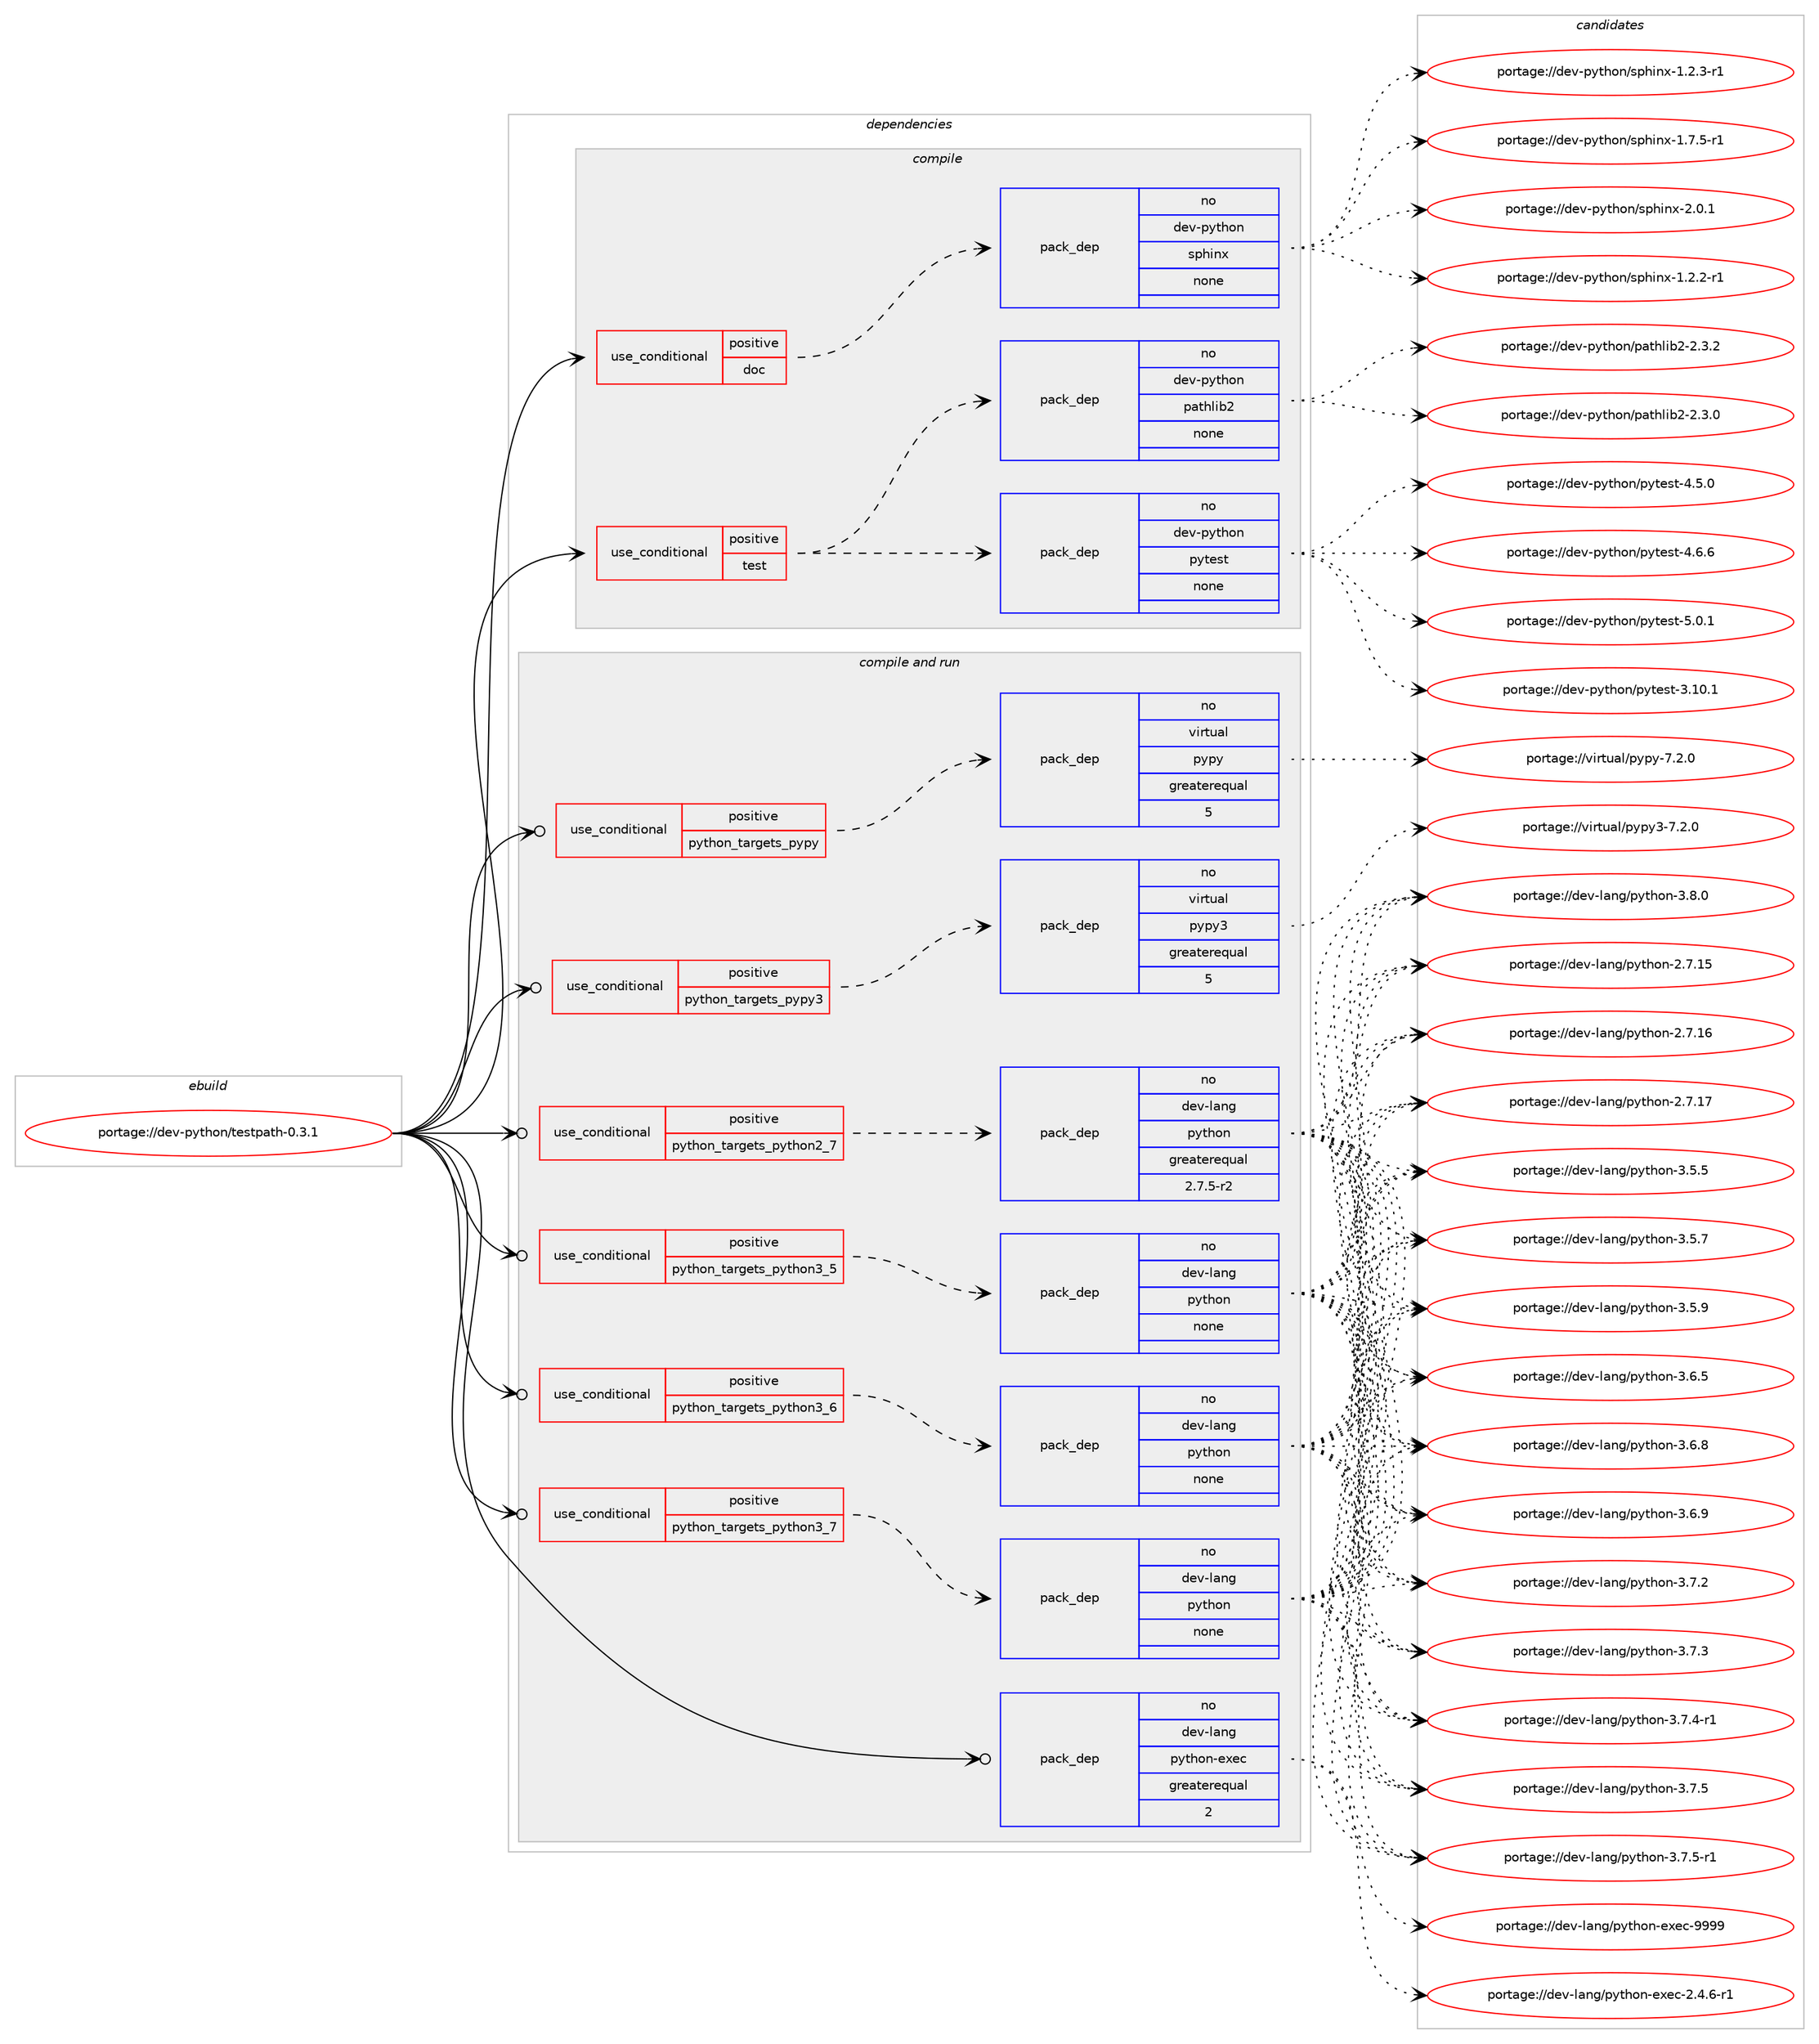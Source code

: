 digraph prolog {

# *************
# Graph options
# *************

newrank=true;
concentrate=true;
compound=true;
graph [rankdir=LR,fontname=Helvetica,fontsize=10,ranksep=1.5];#, ranksep=2.5, nodesep=0.2];
edge  [arrowhead=vee];
node  [fontname=Helvetica,fontsize=10];

# **********
# The ebuild
# **********

subgraph cluster_leftcol {
color=gray;
rank=same;
label=<<i>ebuild</i>>;
id [label="portage://dev-python/testpath-0.3.1", color=red, width=4, href="../dev-python/testpath-0.3.1.svg"];
}

# ****************
# The dependencies
# ****************

subgraph cluster_midcol {
color=gray;
label=<<i>dependencies</i>>;
subgraph cluster_compile {
fillcolor="#eeeeee";
style=filled;
label=<<i>compile</i>>;
subgraph cond39681 {
dependency175491 [label=<<TABLE BORDER="0" CELLBORDER="1" CELLSPACING="0" CELLPADDING="4"><TR><TD ROWSPAN="3" CELLPADDING="10">use_conditional</TD></TR><TR><TD>positive</TD></TR><TR><TD>doc</TD></TR></TABLE>>, shape=none, color=red];
subgraph pack132406 {
dependency175492 [label=<<TABLE BORDER="0" CELLBORDER="1" CELLSPACING="0" CELLPADDING="4" WIDTH="220"><TR><TD ROWSPAN="6" CELLPADDING="30">pack_dep</TD></TR><TR><TD WIDTH="110">no</TD></TR><TR><TD>dev-python</TD></TR><TR><TD>sphinx</TD></TR><TR><TD>none</TD></TR><TR><TD></TD></TR></TABLE>>, shape=none, color=blue];
}
dependency175491:e -> dependency175492:w [weight=20,style="dashed",arrowhead="vee"];
}
id:e -> dependency175491:w [weight=20,style="solid",arrowhead="vee"];
subgraph cond39682 {
dependency175493 [label=<<TABLE BORDER="0" CELLBORDER="1" CELLSPACING="0" CELLPADDING="4"><TR><TD ROWSPAN="3" CELLPADDING="10">use_conditional</TD></TR><TR><TD>positive</TD></TR><TR><TD>test</TD></TR></TABLE>>, shape=none, color=red];
subgraph pack132407 {
dependency175494 [label=<<TABLE BORDER="0" CELLBORDER="1" CELLSPACING="0" CELLPADDING="4" WIDTH="220"><TR><TD ROWSPAN="6" CELLPADDING="30">pack_dep</TD></TR><TR><TD WIDTH="110">no</TD></TR><TR><TD>dev-python</TD></TR><TR><TD>pathlib2</TD></TR><TR><TD>none</TD></TR><TR><TD></TD></TR></TABLE>>, shape=none, color=blue];
}
dependency175493:e -> dependency175494:w [weight=20,style="dashed",arrowhead="vee"];
subgraph pack132408 {
dependency175495 [label=<<TABLE BORDER="0" CELLBORDER="1" CELLSPACING="0" CELLPADDING="4" WIDTH="220"><TR><TD ROWSPAN="6" CELLPADDING="30">pack_dep</TD></TR><TR><TD WIDTH="110">no</TD></TR><TR><TD>dev-python</TD></TR><TR><TD>pytest</TD></TR><TR><TD>none</TD></TR><TR><TD></TD></TR></TABLE>>, shape=none, color=blue];
}
dependency175493:e -> dependency175495:w [weight=20,style="dashed",arrowhead="vee"];
}
id:e -> dependency175493:w [weight=20,style="solid",arrowhead="vee"];
}
subgraph cluster_compileandrun {
fillcolor="#eeeeee";
style=filled;
label=<<i>compile and run</i>>;
subgraph cond39683 {
dependency175496 [label=<<TABLE BORDER="0" CELLBORDER="1" CELLSPACING="0" CELLPADDING="4"><TR><TD ROWSPAN="3" CELLPADDING="10">use_conditional</TD></TR><TR><TD>positive</TD></TR><TR><TD>python_targets_pypy</TD></TR></TABLE>>, shape=none, color=red];
subgraph pack132409 {
dependency175497 [label=<<TABLE BORDER="0" CELLBORDER="1" CELLSPACING="0" CELLPADDING="4" WIDTH="220"><TR><TD ROWSPAN="6" CELLPADDING="30">pack_dep</TD></TR><TR><TD WIDTH="110">no</TD></TR><TR><TD>virtual</TD></TR><TR><TD>pypy</TD></TR><TR><TD>greaterequal</TD></TR><TR><TD>5</TD></TR></TABLE>>, shape=none, color=blue];
}
dependency175496:e -> dependency175497:w [weight=20,style="dashed",arrowhead="vee"];
}
id:e -> dependency175496:w [weight=20,style="solid",arrowhead="odotvee"];
subgraph cond39684 {
dependency175498 [label=<<TABLE BORDER="0" CELLBORDER="1" CELLSPACING="0" CELLPADDING="4"><TR><TD ROWSPAN="3" CELLPADDING="10">use_conditional</TD></TR><TR><TD>positive</TD></TR><TR><TD>python_targets_pypy3</TD></TR></TABLE>>, shape=none, color=red];
subgraph pack132410 {
dependency175499 [label=<<TABLE BORDER="0" CELLBORDER="1" CELLSPACING="0" CELLPADDING="4" WIDTH="220"><TR><TD ROWSPAN="6" CELLPADDING="30">pack_dep</TD></TR><TR><TD WIDTH="110">no</TD></TR><TR><TD>virtual</TD></TR><TR><TD>pypy3</TD></TR><TR><TD>greaterequal</TD></TR><TR><TD>5</TD></TR></TABLE>>, shape=none, color=blue];
}
dependency175498:e -> dependency175499:w [weight=20,style="dashed",arrowhead="vee"];
}
id:e -> dependency175498:w [weight=20,style="solid",arrowhead="odotvee"];
subgraph cond39685 {
dependency175500 [label=<<TABLE BORDER="0" CELLBORDER="1" CELLSPACING="0" CELLPADDING="4"><TR><TD ROWSPAN="3" CELLPADDING="10">use_conditional</TD></TR><TR><TD>positive</TD></TR><TR><TD>python_targets_python2_7</TD></TR></TABLE>>, shape=none, color=red];
subgraph pack132411 {
dependency175501 [label=<<TABLE BORDER="0" CELLBORDER="1" CELLSPACING="0" CELLPADDING="4" WIDTH="220"><TR><TD ROWSPAN="6" CELLPADDING="30">pack_dep</TD></TR><TR><TD WIDTH="110">no</TD></TR><TR><TD>dev-lang</TD></TR><TR><TD>python</TD></TR><TR><TD>greaterequal</TD></TR><TR><TD>2.7.5-r2</TD></TR></TABLE>>, shape=none, color=blue];
}
dependency175500:e -> dependency175501:w [weight=20,style="dashed",arrowhead="vee"];
}
id:e -> dependency175500:w [weight=20,style="solid",arrowhead="odotvee"];
subgraph cond39686 {
dependency175502 [label=<<TABLE BORDER="0" CELLBORDER="1" CELLSPACING="0" CELLPADDING="4"><TR><TD ROWSPAN="3" CELLPADDING="10">use_conditional</TD></TR><TR><TD>positive</TD></TR><TR><TD>python_targets_python3_5</TD></TR></TABLE>>, shape=none, color=red];
subgraph pack132412 {
dependency175503 [label=<<TABLE BORDER="0" CELLBORDER="1" CELLSPACING="0" CELLPADDING="4" WIDTH="220"><TR><TD ROWSPAN="6" CELLPADDING="30">pack_dep</TD></TR><TR><TD WIDTH="110">no</TD></TR><TR><TD>dev-lang</TD></TR><TR><TD>python</TD></TR><TR><TD>none</TD></TR><TR><TD></TD></TR></TABLE>>, shape=none, color=blue];
}
dependency175502:e -> dependency175503:w [weight=20,style="dashed",arrowhead="vee"];
}
id:e -> dependency175502:w [weight=20,style="solid",arrowhead="odotvee"];
subgraph cond39687 {
dependency175504 [label=<<TABLE BORDER="0" CELLBORDER="1" CELLSPACING="0" CELLPADDING="4"><TR><TD ROWSPAN="3" CELLPADDING="10">use_conditional</TD></TR><TR><TD>positive</TD></TR><TR><TD>python_targets_python3_6</TD></TR></TABLE>>, shape=none, color=red];
subgraph pack132413 {
dependency175505 [label=<<TABLE BORDER="0" CELLBORDER="1" CELLSPACING="0" CELLPADDING="4" WIDTH="220"><TR><TD ROWSPAN="6" CELLPADDING="30">pack_dep</TD></TR><TR><TD WIDTH="110">no</TD></TR><TR><TD>dev-lang</TD></TR><TR><TD>python</TD></TR><TR><TD>none</TD></TR><TR><TD></TD></TR></TABLE>>, shape=none, color=blue];
}
dependency175504:e -> dependency175505:w [weight=20,style="dashed",arrowhead="vee"];
}
id:e -> dependency175504:w [weight=20,style="solid",arrowhead="odotvee"];
subgraph cond39688 {
dependency175506 [label=<<TABLE BORDER="0" CELLBORDER="1" CELLSPACING="0" CELLPADDING="4"><TR><TD ROWSPAN="3" CELLPADDING="10">use_conditional</TD></TR><TR><TD>positive</TD></TR><TR><TD>python_targets_python3_7</TD></TR></TABLE>>, shape=none, color=red];
subgraph pack132414 {
dependency175507 [label=<<TABLE BORDER="0" CELLBORDER="1" CELLSPACING="0" CELLPADDING="4" WIDTH="220"><TR><TD ROWSPAN="6" CELLPADDING="30">pack_dep</TD></TR><TR><TD WIDTH="110">no</TD></TR><TR><TD>dev-lang</TD></TR><TR><TD>python</TD></TR><TR><TD>none</TD></TR><TR><TD></TD></TR></TABLE>>, shape=none, color=blue];
}
dependency175506:e -> dependency175507:w [weight=20,style="dashed",arrowhead="vee"];
}
id:e -> dependency175506:w [weight=20,style="solid",arrowhead="odotvee"];
subgraph pack132415 {
dependency175508 [label=<<TABLE BORDER="0" CELLBORDER="1" CELLSPACING="0" CELLPADDING="4" WIDTH="220"><TR><TD ROWSPAN="6" CELLPADDING="30">pack_dep</TD></TR><TR><TD WIDTH="110">no</TD></TR><TR><TD>dev-lang</TD></TR><TR><TD>python-exec</TD></TR><TR><TD>greaterequal</TD></TR><TR><TD>2</TD></TR></TABLE>>, shape=none, color=blue];
}
id:e -> dependency175508:w [weight=20,style="solid",arrowhead="odotvee"];
}
subgraph cluster_run {
fillcolor="#eeeeee";
style=filled;
label=<<i>run</i>>;
}
}

# **************
# The candidates
# **************

subgraph cluster_choices {
rank=same;
color=gray;
label=<<i>candidates</i>>;

subgraph choice132406 {
color=black;
nodesep=1;
choiceportage10010111845112121116104111110471151121041051101204549465046504511449 [label="portage://dev-python/sphinx-1.2.2-r1", color=red, width=4,href="../dev-python/sphinx-1.2.2-r1.svg"];
choiceportage10010111845112121116104111110471151121041051101204549465046514511449 [label="portage://dev-python/sphinx-1.2.3-r1", color=red, width=4,href="../dev-python/sphinx-1.2.3-r1.svg"];
choiceportage10010111845112121116104111110471151121041051101204549465546534511449 [label="portage://dev-python/sphinx-1.7.5-r1", color=red, width=4,href="../dev-python/sphinx-1.7.5-r1.svg"];
choiceportage1001011184511212111610411111047115112104105110120455046484649 [label="portage://dev-python/sphinx-2.0.1", color=red, width=4,href="../dev-python/sphinx-2.0.1.svg"];
dependency175492:e -> choiceportage10010111845112121116104111110471151121041051101204549465046504511449:w [style=dotted,weight="100"];
dependency175492:e -> choiceportage10010111845112121116104111110471151121041051101204549465046514511449:w [style=dotted,weight="100"];
dependency175492:e -> choiceportage10010111845112121116104111110471151121041051101204549465546534511449:w [style=dotted,weight="100"];
dependency175492:e -> choiceportage1001011184511212111610411111047115112104105110120455046484649:w [style=dotted,weight="100"];
}
subgraph choice132407 {
color=black;
nodesep=1;
choiceportage1001011184511212111610411111047112971161041081059850455046514648 [label="portage://dev-python/pathlib2-2.3.0", color=red, width=4,href="../dev-python/pathlib2-2.3.0.svg"];
choiceportage1001011184511212111610411111047112971161041081059850455046514650 [label="portage://dev-python/pathlib2-2.3.2", color=red, width=4,href="../dev-python/pathlib2-2.3.2.svg"];
dependency175494:e -> choiceportage1001011184511212111610411111047112971161041081059850455046514648:w [style=dotted,weight="100"];
dependency175494:e -> choiceportage1001011184511212111610411111047112971161041081059850455046514650:w [style=dotted,weight="100"];
}
subgraph choice132408 {
color=black;
nodesep=1;
choiceportage100101118451121211161041111104711212111610111511645514649484649 [label="portage://dev-python/pytest-3.10.1", color=red, width=4,href="../dev-python/pytest-3.10.1.svg"];
choiceportage1001011184511212111610411111047112121116101115116455246534648 [label="portage://dev-python/pytest-4.5.0", color=red, width=4,href="../dev-python/pytest-4.5.0.svg"];
choiceportage1001011184511212111610411111047112121116101115116455246544654 [label="portage://dev-python/pytest-4.6.6", color=red, width=4,href="../dev-python/pytest-4.6.6.svg"];
choiceportage1001011184511212111610411111047112121116101115116455346484649 [label="portage://dev-python/pytest-5.0.1", color=red, width=4,href="../dev-python/pytest-5.0.1.svg"];
dependency175495:e -> choiceportage100101118451121211161041111104711212111610111511645514649484649:w [style=dotted,weight="100"];
dependency175495:e -> choiceportage1001011184511212111610411111047112121116101115116455246534648:w [style=dotted,weight="100"];
dependency175495:e -> choiceportage1001011184511212111610411111047112121116101115116455246544654:w [style=dotted,weight="100"];
dependency175495:e -> choiceportage1001011184511212111610411111047112121116101115116455346484649:w [style=dotted,weight="100"];
}
subgraph choice132409 {
color=black;
nodesep=1;
choiceportage1181051141161179710847112121112121455546504648 [label="portage://virtual/pypy-7.2.0", color=red, width=4,href="../virtual/pypy-7.2.0.svg"];
dependency175497:e -> choiceportage1181051141161179710847112121112121455546504648:w [style=dotted,weight="100"];
}
subgraph choice132410 {
color=black;
nodesep=1;
choiceportage118105114116117971084711212111212151455546504648 [label="portage://virtual/pypy3-7.2.0", color=red, width=4,href="../virtual/pypy3-7.2.0.svg"];
dependency175499:e -> choiceportage118105114116117971084711212111212151455546504648:w [style=dotted,weight="100"];
}
subgraph choice132411 {
color=black;
nodesep=1;
choiceportage10010111845108971101034711212111610411111045504655464953 [label="portage://dev-lang/python-2.7.15", color=red, width=4,href="../dev-lang/python-2.7.15.svg"];
choiceportage10010111845108971101034711212111610411111045504655464954 [label="portage://dev-lang/python-2.7.16", color=red, width=4,href="../dev-lang/python-2.7.16.svg"];
choiceportage10010111845108971101034711212111610411111045504655464955 [label="portage://dev-lang/python-2.7.17", color=red, width=4,href="../dev-lang/python-2.7.17.svg"];
choiceportage100101118451089711010347112121116104111110455146534653 [label="portage://dev-lang/python-3.5.5", color=red, width=4,href="../dev-lang/python-3.5.5.svg"];
choiceportage100101118451089711010347112121116104111110455146534655 [label="portage://dev-lang/python-3.5.7", color=red, width=4,href="../dev-lang/python-3.5.7.svg"];
choiceportage100101118451089711010347112121116104111110455146534657 [label="portage://dev-lang/python-3.5.9", color=red, width=4,href="../dev-lang/python-3.5.9.svg"];
choiceportage100101118451089711010347112121116104111110455146544653 [label="portage://dev-lang/python-3.6.5", color=red, width=4,href="../dev-lang/python-3.6.5.svg"];
choiceportage100101118451089711010347112121116104111110455146544656 [label="portage://dev-lang/python-3.6.8", color=red, width=4,href="../dev-lang/python-3.6.8.svg"];
choiceportage100101118451089711010347112121116104111110455146544657 [label="portage://dev-lang/python-3.6.9", color=red, width=4,href="../dev-lang/python-3.6.9.svg"];
choiceportage100101118451089711010347112121116104111110455146554650 [label="portage://dev-lang/python-3.7.2", color=red, width=4,href="../dev-lang/python-3.7.2.svg"];
choiceportage100101118451089711010347112121116104111110455146554651 [label="portage://dev-lang/python-3.7.3", color=red, width=4,href="../dev-lang/python-3.7.3.svg"];
choiceportage1001011184510897110103471121211161041111104551465546524511449 [label="portage://dev-lang/python-3.7.4-r1", color=red, width=4,href="../dev-lang/python-3.7.4-r1.svg"];
choiceportage100101118451089711010347112121116104111110455146554653 [label="portage://dev-lang/python-3.7.5", color=red, width=4,href="../dev-lang/python-3.7.5.svg"];
choiceportage1001011184510897110103471121211161041111104551465546534511449 [label="portage://dev-lang/python-3.7.5-r1", color=red, width=4,href="../dev-lang/python-3.7.5-r1.svg"];
choiceportage100101118451089711010347112121116104111110455146564648 [label="portage://dev-lang/python-3.8.0", color=red, width=4,href="../dev-lang/python-3.8.0.svg"];
dependency175501:e -> choiceportage10010111845108971101034711212111610411111045504655464953:w [style=dotted,weight="100"];
dependency175501:e -> choiceportage10010111845108971101034711212111610411111045504655464954:w [style=dotted,weight="100"];
dependency175501:e -> choiceportage10010111845108971101034711212111610411111045504655464955:w [style=dotted,weight="100"];
dependency175501:e -> choiceportage100101118451089711010347112121116104111110455146534653:w [style=dotted,weight="100"];
dependency175501:e -> choiceportage100101118451089711010347112121116104111110455146534655:w [style=dotted,weight="100"];
dependency175501:e -> choiceportage100101118451089711010347112121116104111110455146534657:w [style=dotted,weight="100"];
dependency175501:e -> choiceportage100101118451089711010347112121116104111110455146544653:w [style=dotted,weight="100"];
dependency175501:e -> choiceportage100101118451089711010347112121116104111110455146544656:w [style=dotted,weight="100"];
dependency175501:e -> choiceportage100101118451089711010347112121116104111110455146544657:w [style=dotted,weight="100"];
dependency175501:e -> choiceportage100101118451089711010347112121116104111110455146554650:w [style=dotted,weight="100"];
dependency175501:e -> choiceportage100101118451089711010347112121116104111110455146554651:w [style=dotted,weight="100"];
dependency175501:e -> choiceportage1001011184510897110103471121211161041111104551465546524511449:w [style=dotted,weight="100"];
dependency175501:e -> choiceportage100101118451089711010347112121116104111110455146554653:w [style=dotted,weight="100"];
dependency175501:e -> choiceportage1001011184510897110103471121211161041111104551465546534511449:w [style=dotted,weight="100"];
dependency175501:e -> choiceportage100101118451089711010347112121116104111110455146564648:w [style=dotted,weight="100"];
}
subgraph choice132412 {
color=black;
nodesep=1;
choiceportage10010111845108971101034711212111610411111045504655464953 [label="portage://dev-lang/python-2.7.15", color=red, width=4,href="../dev-lang/python-2.7.15.svg"];
choiceportage10010111845108971101034711212111610411111045504655464954 [label="portage://dev-lang/python-2.7.16", color=red, width=4,href="../dev-lang/python-2.7.16.svg"];
choiceportage10010111845108971101034711212111610411111045504655464955 [label="portage://dev-lang/python-2.7.17", color=red, width=4,href="../dev-lang/python-2.7.17.svg"];
choiceportage100101118451089711010347112121116104111110455146534653 [label="portage://dev-lang/python-3.5.5", color=red, width=4,href="../dev-lang/python-3.5.5.svg"];
choiceportage100101118451089711010347112121116104111110455146534655 [label="portage://dev-lang/python-3.5.7", color=red, width=4,href="../dev-lang/python-3.5.7.svg"];
choiceportage100101118451089711010347112121116104111110455146534657 [label="portage://dev-lang/python-3.5.9", color=red, width=4,href="../dev-lang/python-3.5.9.svg"];
choiceportage100101118451089711010347112121116104111110455146544653 [label="portage://dev-lang/python-3.6.5", color=red, width=4,href="../dev-lang/python-3.6.5.svg"];
choiceportage100101118451089711010347112121116104111110455146544656 [label="portage://dev-lang/python-3.6.8", color=red, width=4,href="../dev-lang/python-3.6.8.svg"];
choiceportage100101118451089711010347112121116104111110455146544657 [label="portage://dev-lang/python-3.6.9", color=red, width=4,href="../dev-lang/python-3.6.9.svg"];
choiceportage100101118451089711010347112121116104111110455146554650 [label="portage://dev-lang/python-3.7.2", color=red, width=4,href="../dev-lang/python-3.7.2.svg"];
choiceportage100101118451089711010347112121116104111110455146554651 [label="portage://dev-lang/python-3.7.3", color=red, width=4,href="../dev-lang/python-3.7.3.svg"];
choiceportage1001011184510897110103471121211161041111104551465546524511449 [label="portage://dev-lang/python-3.7.4-r1", color=red, width=4,href="../dev-lang/python-3.7.4-r1.svg"];
choiceportage100101118451089711010347112121116104111110455146554653 [label="portage://dev-lang/python-3.7.5", color=red, width=4,href="../dev-lang/python-3.7.5.svg"];
choiceportage1001011184510897110103471121211161041111104551465546534511449 [label="portage://dev-lang/python-3.7.5-r1", color=red, width=4,href="../dev-lang/python-3.7.5-r1.svg"];
choiceportage100101118451089711010347112121116104111110455146564648 [label="portage://dev-lang/python-3.8.0", color=red, width=4,href="../dev-lang/python-3.8.0.svg"];
dependency175503:e -> choiceportage10010111845108971101034711212111610411111045504655464953:w [style=dotted,weight="100"];
dependency175503:e -> choiceportage10010111845108971101034711212111610411111045504655464954:w [style=dotted,weight="100"];
dependency175503:e -> choiceportage10010111845108971101034711212111610411111045504655464955:w [style=dotted,weight="100"];
dependency175503:e -> choiceportage100101118451089711010347112121116104111110455146534653:w [style=dotted,weight="100"];
dependency175503:e -> choiceportage100101118451089711010347112121116104111110455146534655:w [style=dotted,weight="100"];
dependency175503:e -> choiceportage100101118451089711010347112121116104111110455146534657:w [style=dotted,weight="100"];
dependency175503:e -> choiceportage100101118451089711010347112121116104111110455146544653:w [style=dotted,weight="100"];
dependency175503:e -> choiceportage100101118451089711010347112121116104111110455146544656:w [style=dotted,weight="100"];
dependency175503:e -> choiceportage100101118451089711010347112121116104111110455146544657:w [style=dotted,weight="100"];
dependency175503:e -> choiceportage100101118451089711010347112121116104111110455146554650:w [style=dotted,weight="100"];
dependency175503:e -> choiceportage100101118451089711010347112121116104111110455146554651:w [style=dotted,weight="100"];
dependency175503:e -> choiceportage1001011184510897110103471121211161041111104551465546524511449:w [style=dotted,weight="100"];
dependency175503:e -> choiceportage100101118451089711010347112121116104111110455146554653:w [style=dotted,weight="100"];
dependency175503:e -> choiceportage1001011184510897110103471121211161041111104551465546534511449:w [style=dotted,weight="100"];
dependency175503:e -> choiceportage100101118451089711010347112121116104111110455146564648:w [style=dotted,weight="100"];
}
subgraph choice132413 {
color=black;
nodesep=1;
choiceportage10010111845108971101034711212111610411111045504655464953 [label="portage://dev-lang/python-2.7.15", color=red, width=4,href="../dev-lang/python-2.7.15.svg"];
choiceportage10010111845108971101034711212111610411111045504655464954 [label="portage://dev-lang/python-2.7.16", color=red, width=4,href="../dev-lang/python-2.7.16.svg"];
choiceportage10010111845108971101034711212111610411111045504655464955 [label="portage://dev-lang/python-2.7.17", color=red, width=4,href="../dev-lang/python-2.7.17.svg"];
choiceportage100101118451089711010347112121116104111110455146534653 [label="portage://dev-lang/python-3.5.5", color=red, width=4,href="../dev-lang/python-3.5.5.svg"];
choiceportage100101118451089711010347112121116104111110455146534655 [label="portage://dev-lang/python-3.5.7", color=red, width=4,href="../dev-lang/python-3.5.7.svg"];
choiceportage100101118451089711010347112121116104111110455146534657 [label="portage://dev-lang/python-3.5.9", color=red, width=4,href="../dev-lang/python-3.5.9.svg"];
choiceportage100101118451089711010347112121116104111110455146544653 [label="portage://dev-lang/python-3.6.5", color=red, width=4,href="../dev-lang/python-3.6.5.svg"];
choiceportage100101118451089711010347112121116104111110455146544656 [label="portage://dev-lang/python-3.6.8", color=red, width=4,href="../dev-lang/python-3.6.8.svg"];
choiceportage100101118451089711010347112121116104111110455146544657 [label="portage://dev-lang/python-3.6.9", color=red, width=4,href="../dev-lang/python-3.6.9.svg"];
choiceportage100101118451089711010347112121116104111110455146554650 [label="portage://dev-lang/python-3.7.2", color=red, width=4,href="../dev-lang/python-3.7.2.svg"];
choiceportage100101118451089711010347112121116104111110455146554651 [label="portage://dev-lang/python-3.7.3", color=red, width=4,href="../dev-lang/python-3.7.3.svg"];
choiceportage1001011184510897110103471121211161041111104551465546524511449 [label="portage://dev-lang/python-3.7.4-r1", color=red, width=4,href="../dev-lang/python-3.7.4-r1.svg"];
choiceportage100101118451089711010347112121116104111110455146554653 [label="portage://dev-lang/python-3.7.5", color=red, width=4,href="../dev-lang/python-3.7.5.svg"];
choiceportage1001011184510897110103471121211161041111104551465546534511449 [label="portage://dev-lang/python-3.7.5-r1", color=red, width=4,href="../dev-lang/python-3.7.5-r1.svg"];
choiceportage100101118451089711010347112121116104111110455146564648 [label="portage://dev-lang/python-3.8.0", color=red, width=4,href="../dev-lang/python-3.8.0.svg"];
dependency175505:e -> choiceportage10010111845108971101034711212111610411111045504655464953:w [style=dotted,weight="100"];
dependency175505:e -> choiceportage10010111845108971101034711212111610411111045504655464954:w [style=dotted,weight="100"];
dependency175505:e -> choiceportage10010111845108971101034711212111610411111045504655464955:w [style=dotted,weight="100"];
dependency175505:e -> choiceportage100101118451089711010347112121116104111110455146534653:w [style=dotted,weight="100"];
dependency175505:e -> choiceportage100101118451089711010347112121116104111110455146534655:w [style=dotted,weight="100"];
dependency175505:e -> choiceportage100101118451089711010347112121116104111110455146534657:w [style=dotted,weight="100"];
dependency175505:e -> choiceportage100101118451089711010347112121116104111110455146544653:w [style=dotted,weight="100"];
dependency175505:e -> choiceportage100101118451089711010347112121116104111110455146544656:w [style=dotted,weight="100"];
dependency175505:e -> choiceportage100101118451089711010347112121116104111110455146544657:w [style=dotted,weight="100"];
dependency175505:e -> choiceportage100101118451089711010347112121116104111110455146554650:w [style=dotted,weight="100"];
dependency175505:e -> choiceportage100101118451089711010347112121116104111110455146554651:w [style=dotted,weight="100"];
dependency175505:e -> choiceportage1001011184510897110103471121211161041111104551465546524511449:w [style=dotted,weight="100"];
dependency175505:e -> choiceportage100101118451089711010347112121116104111110455146554653:w [style=dotted,weight="100"];
dependency175505:e -> choiceportage1001011184510897110103471121211161041111104551465546534511449:w [style=dotted,weight="100"];
dependency175505:e -> choiceportage100101118451089711010347112121116104111110455146564648:w [style=dotted,weight="100"];
}
subgraph choice132414 {
color=black;
nodesep=1;
choiceportage10010111845108971101034711212111610411111045504655464953 [label="portage://dev-lang/python-2.7.15", color=red, width=4,href="../dev-lang/python-2.7.15.svg"];
choiceportage10010111845108971101034711212111610411111045504655464954 [label="portage://dev-lang/python-2.7.16", color=red, width=4,href="../dev-lang/python-2.7.16.svg"];
choiceportage10010111845108971101034711212111610411111045504655464955 [label="portage://dev-lang/python-2.7.17", color=red, width=4,href="../dev-lang/python-2.7.17.svg"];
choiceportage100101118451089711010347112121116104111110455146534653 [label="portage://dev-lang/python-3.5.5", color=red, width=4,href="../dev-lang/python-3.5.5.svg"];
choiceportage100101118451089711010347112121116104111110455146534655 [label="portage://dev-lang/python-3.5.7", color=red, width=4,href="../dev-lang/python-3.5.7.svg"];
choiceportage100101118451089711010347112121116104111110455146534657 [label="portage://dev-lang/python-3.5.9", color=red, width=4,href="../dev-lang/python-3.5.9.svg"];
choiceportage100101118451089711010347112121116104111110455146544653 [label="portage://dev-lang/python-3.6.5", color=red, width=4,href="../dev-lang/python-3.6.5.svg"];
choiceportage100101118451089711010347112121116104111110455146544656 [label="portage://dev-lang/python-3.6.8", color=red, width=4,href="../dev-lang/python-3.6.8.svg"];
choiceportage100101118451089711010347112121116104111110455146544657 [label="portage://dev-lang/python-3.6.9", color=red, width=4,href="../dev-lang/python-3.6.9.svg"];
choiceportage100101118451089711010347112121116104111110455146554650 [label="portage://dev-lang/python-3.7.2", color=red, width=4,href="../dev-lang/python-3.7.2.svg"];
choiceportage100101118451089711010347112121116104111110455146554651 [label="portage://dev-lang/python-3.7.3", color=red, width=4,href="../dev-lang/python-3.7.3.svg"];
choiceportage1001011184510897110103471121211161041111104551465546524511449 [label="portage://dev-lang/python-3.7.4-r1", color=red, width=4,href="../dev-lang/python-3.7.4-r1.svg"];
choiceportage100101118451089711010347112121116104111110455146554653 [label="portage://dev-lang/python-3.7.5", color=red, width=4,href="../dev-lang/python-3.7.5.svg"];
choiceportage1001011184510897110103471121211161041111104551465546534511449 [label="portage://dev-lang/python-3.7.5-r1", color=red, width=4,href="../dev-lang/python-3.7.5-r1.svg"];
choiceportage100101118451089711010347112121116104111110455146564648 [label="portage://dev-lang/python-3.8.0", color=red, width=4,href="../dev-lang/python-3.8.0.svg"];
dependency175507:e -> choiceportage10010111845108971101034711212111610411111045504655464953:w [style=dotted,weight="100"];
dependency175507:e -> choiceportage10010111845108971101034711212111610411111045504655464954:w [style=dotted,weight="100"];
dependency175507:e -> choiceportage10010111845108971101034711212111610411111045504655464955:w [style=dotted,weight="100"];
dependency175507:e -> choiceportage100101118451089711010347112121116104111110455146534653:w [style=dotted,weight="100"];
dependency175507:e -> choiceportage100101118451089711010347112121116104111110455146534655:w [style=dotted,weight="100"];
dependency175507:e -> choiceportage100101118451089711010347112121116104111110455146534657:w [style=dotted,weight="100"];
dependency175507:e -> choiceportage100101118451089711010347112121116104111110455146544653:w [style=dotted,weight="100"];
dependency175507:e -> choiceportage100101118451089711010347112121116104111110455146544656:w [style=dotted,weight="100"];
dependency175507:e -> choiceportage100101118451089711010347112121116104111110455146544657:w [style=dotted,weight="100"];
dependency175507:e -> choiceportage100101118451089711010347112121116104111110455146554650:w [style=dotted,weight="100"];
dependency175507:e -> choiceportage100101118451089711010347112121116104111110455146554651:w [style=dotted,weight="100"];
dependency175507:e -> choiceportage1001011184510897110103471121211161041111104551465546524511449:w [style=dotted,weight="100"];
dependency175507:e -> choiceportage100101118451089711010347112121116104111110455146554653:w [style=dotted,weight="100"];
dependency175507:e -> choiceportage1001011184510897110103471121211161041111104551465546534511449:w [style=dotted,weight="100"];
dependency175507:e -> choiceportage100101118451089711010347112121116104111110455146564648:w [style=dotted,weight="100"];
}
subgraph choice132415 {
color=black;
nodesep=1;
choiceportage10010111845108971101034711212111610411111045101120101994550465246544511449 [label="portage://dev-lang/python-exec-2.4.6-r1", color=red, width=4,href="../dev-lang/python-exec-2.4.6-r1.svg"];
choiceportage10010111845108971101034711212111610411111045101120101994557575757 [label="portage://dev-lang/python-exec-9999", color=red, width=4,href="../dev-lang/python-exec-9999.svg"];
dependency175508:e -> choiceportage10010111845108971101034711212111610411111045101120101994550465246544511449:w [style=dotted,weight="100"];
dependency175508:e -> choiceportage10010111845108971101034711212111610411111045101120101994557575757:w [style=dotted,weight="100"];
}
}

}
